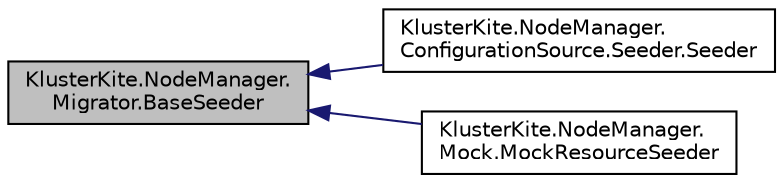 digraph "KlusterKite.NodeManager.Migrator.BaseSeeder"
{
  edge [fontname="Helvetica",fontsize="10",labelfontname="Helvetica",labelfontsize="10"];
  node [fontname="Helvetica",fontsize="10",shape=record];
  rankdir="LR";
  Node0 [label="KlusterKite.NodeManager.\lMigrator.BaseSeeder",height=0.2,width=0.4,color="black", fillcolor="grey75", style="filled", fontcolor="black"];
  Node0 -> Node1 [dir="back",color="midnightblue",fontsize="10",style="solid",fontname="Helvetica"];
  Node1 [label="KlusterKite.NodeManager.\lConfigurationSource.Seeder.Seeder",height=0.2,width=0.4,color="black", fillcolor="white", style="filled",URL="$class_kluster_kite_1_1_node_manager_1_1_configuration_source_1_1_seeder_1_1_seeder.html",tooltip="Seeds the ConfigurationContext "];
  Node0 -> Node2 [dir="back",color="midnightblue",fontsize="10",style="solid",fontname="Helvetica"];
  Node2 [label="KlusterKite.NodeManager.\lMock.MockResourceSeeder",height=0.2,width=0.4,color="black", fillcolor="white", style="filled",URL="$class_kluster_kite_1_1_node_manager_1_1_mock_1_1_mock_resource_seeder.html",tooltip="Seeds the mock resources "];
}
